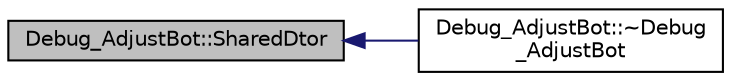 digraph "Debug_AdjustBot::SharedDtor"
{
 // INTERACTIVE_SVG=YES
  edge [fontname="Helvetica",fontsize="10",labelfontname="Helvetica",labelfontsize="10"];
  node [fontname="Helvetica",fontsize="10",shape=record];
  rankdir="LR";
  Node1 [label="Debug_AdjustBot::SharedDtor",height=0.2,width=0.4,color="black", fillcolor="grey75", style="filled", fontcolor="black"];
  Node1 -> Node2 [dir="back",color="midnightblue",fontsize="10",style="solid",fontname="Helvetica"];
  Node2 [label="Debug_AdjustBot::~Debug\l_AdjustBot",height=0.2,width=0.4,color="black", fillcolor="white", style="filled",URL="$de/dd5/class_debug___adjust_bot.html#ac9a0821e52fa82de6a0ce6ef58e1d9f3"];
}

